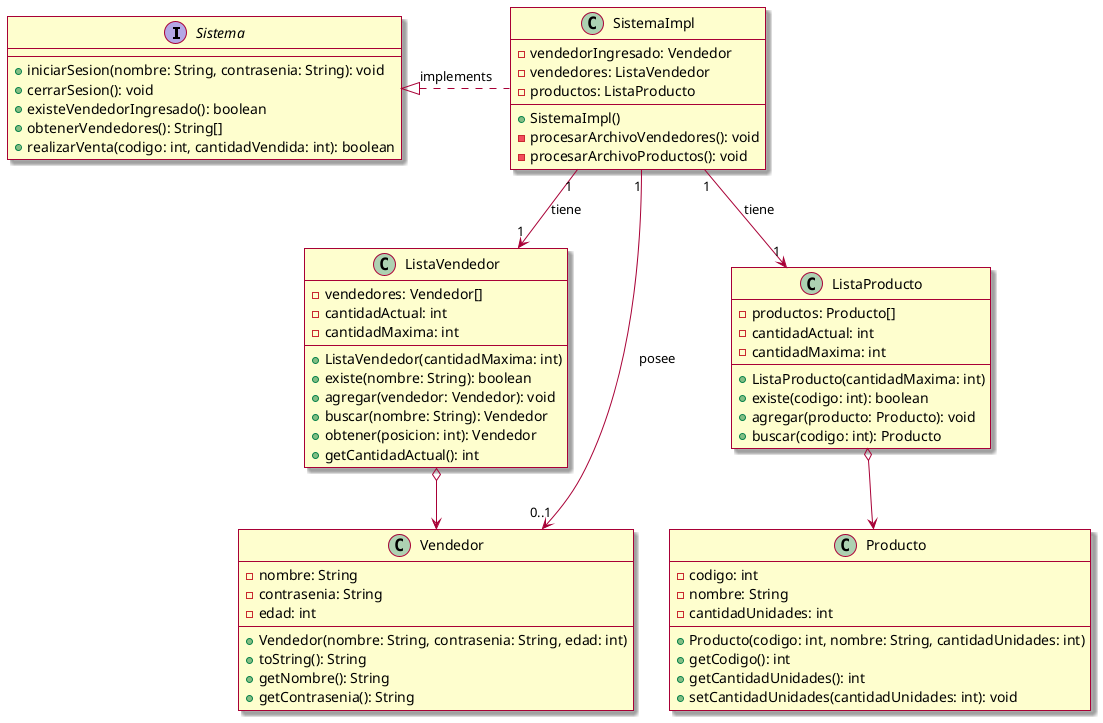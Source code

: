@startuml
skin rose

interface Sistema {
    + iniciarSesion(nombre: String, contrasenia: String): void
    + cerrarSesion(): void
    + existeVendedorIngresado(): boolean
    + obtenerVendedores(): String[]
    + realizarVenta(codigo: int, cantidadVendida: int): boolean
}

class SistemaImpl {
    - vendedorIngresado: Vendedor
    - vendedores: ListaVendedor
    - productos: ListaProducto
    + SistemaImpl()
    - procesarArchivoVendedores(): void
    - procesarArchivoProductos(): void
}

class ListaVendedor {
    - vendedores: Vendedor[]
    - cantidadActual: int
    - cantidadMaxima: int
    + ListaVendedor(cantidadMaxima: int)
    + existe(nombre: String): boolean
    + agregar(vendedor: Vendedor): void
    + buscar(nombre: String): Vendedor
    + obtener(posicion: int): Vendedor
    + getCantidadActual(): int
}

class Vendedor {
    - nombre: String
    - contrasenia: String
    - edad: int
    + Vendedor(nombre: String, contrasenia: String, edad: int)
    + toString(): String
    + getNombre(): String
    + getContrasenia(): String
}

class ListaProducto {
    - productos: Producto[]
    - cantidadActual: int
    - cantidadMaxima: int
    + ListaProducto(cantidadMaxima: int)
    + existe(codigo: int): boolean
    + agregar(producto: Producto): void
    + buscar(codigo: int): Producto
}

class Producto {
    - codigo: int
    - nombre: String
    - cantidadUnidades: int
    + Producto(codigo: int, nombre: String, cantidadUnidades: int)
    + getCodigo(): int
    + getCantidadUnidades(): int
    + setCantidadUnidades(cantidadUnidades: int): void
}

Sistema <|. SistemaImpl: implements

SistemaImpl "1" --> "1" ListaProducto: tiene
SistemaImpl "1" --> "1" ListaVendedor: tiene
SistemaImpl "1" --> "0..1" Vendedor: posee

ListaVendedor o--> Vendedor
ListaProducto o--> Producto

@enduml
